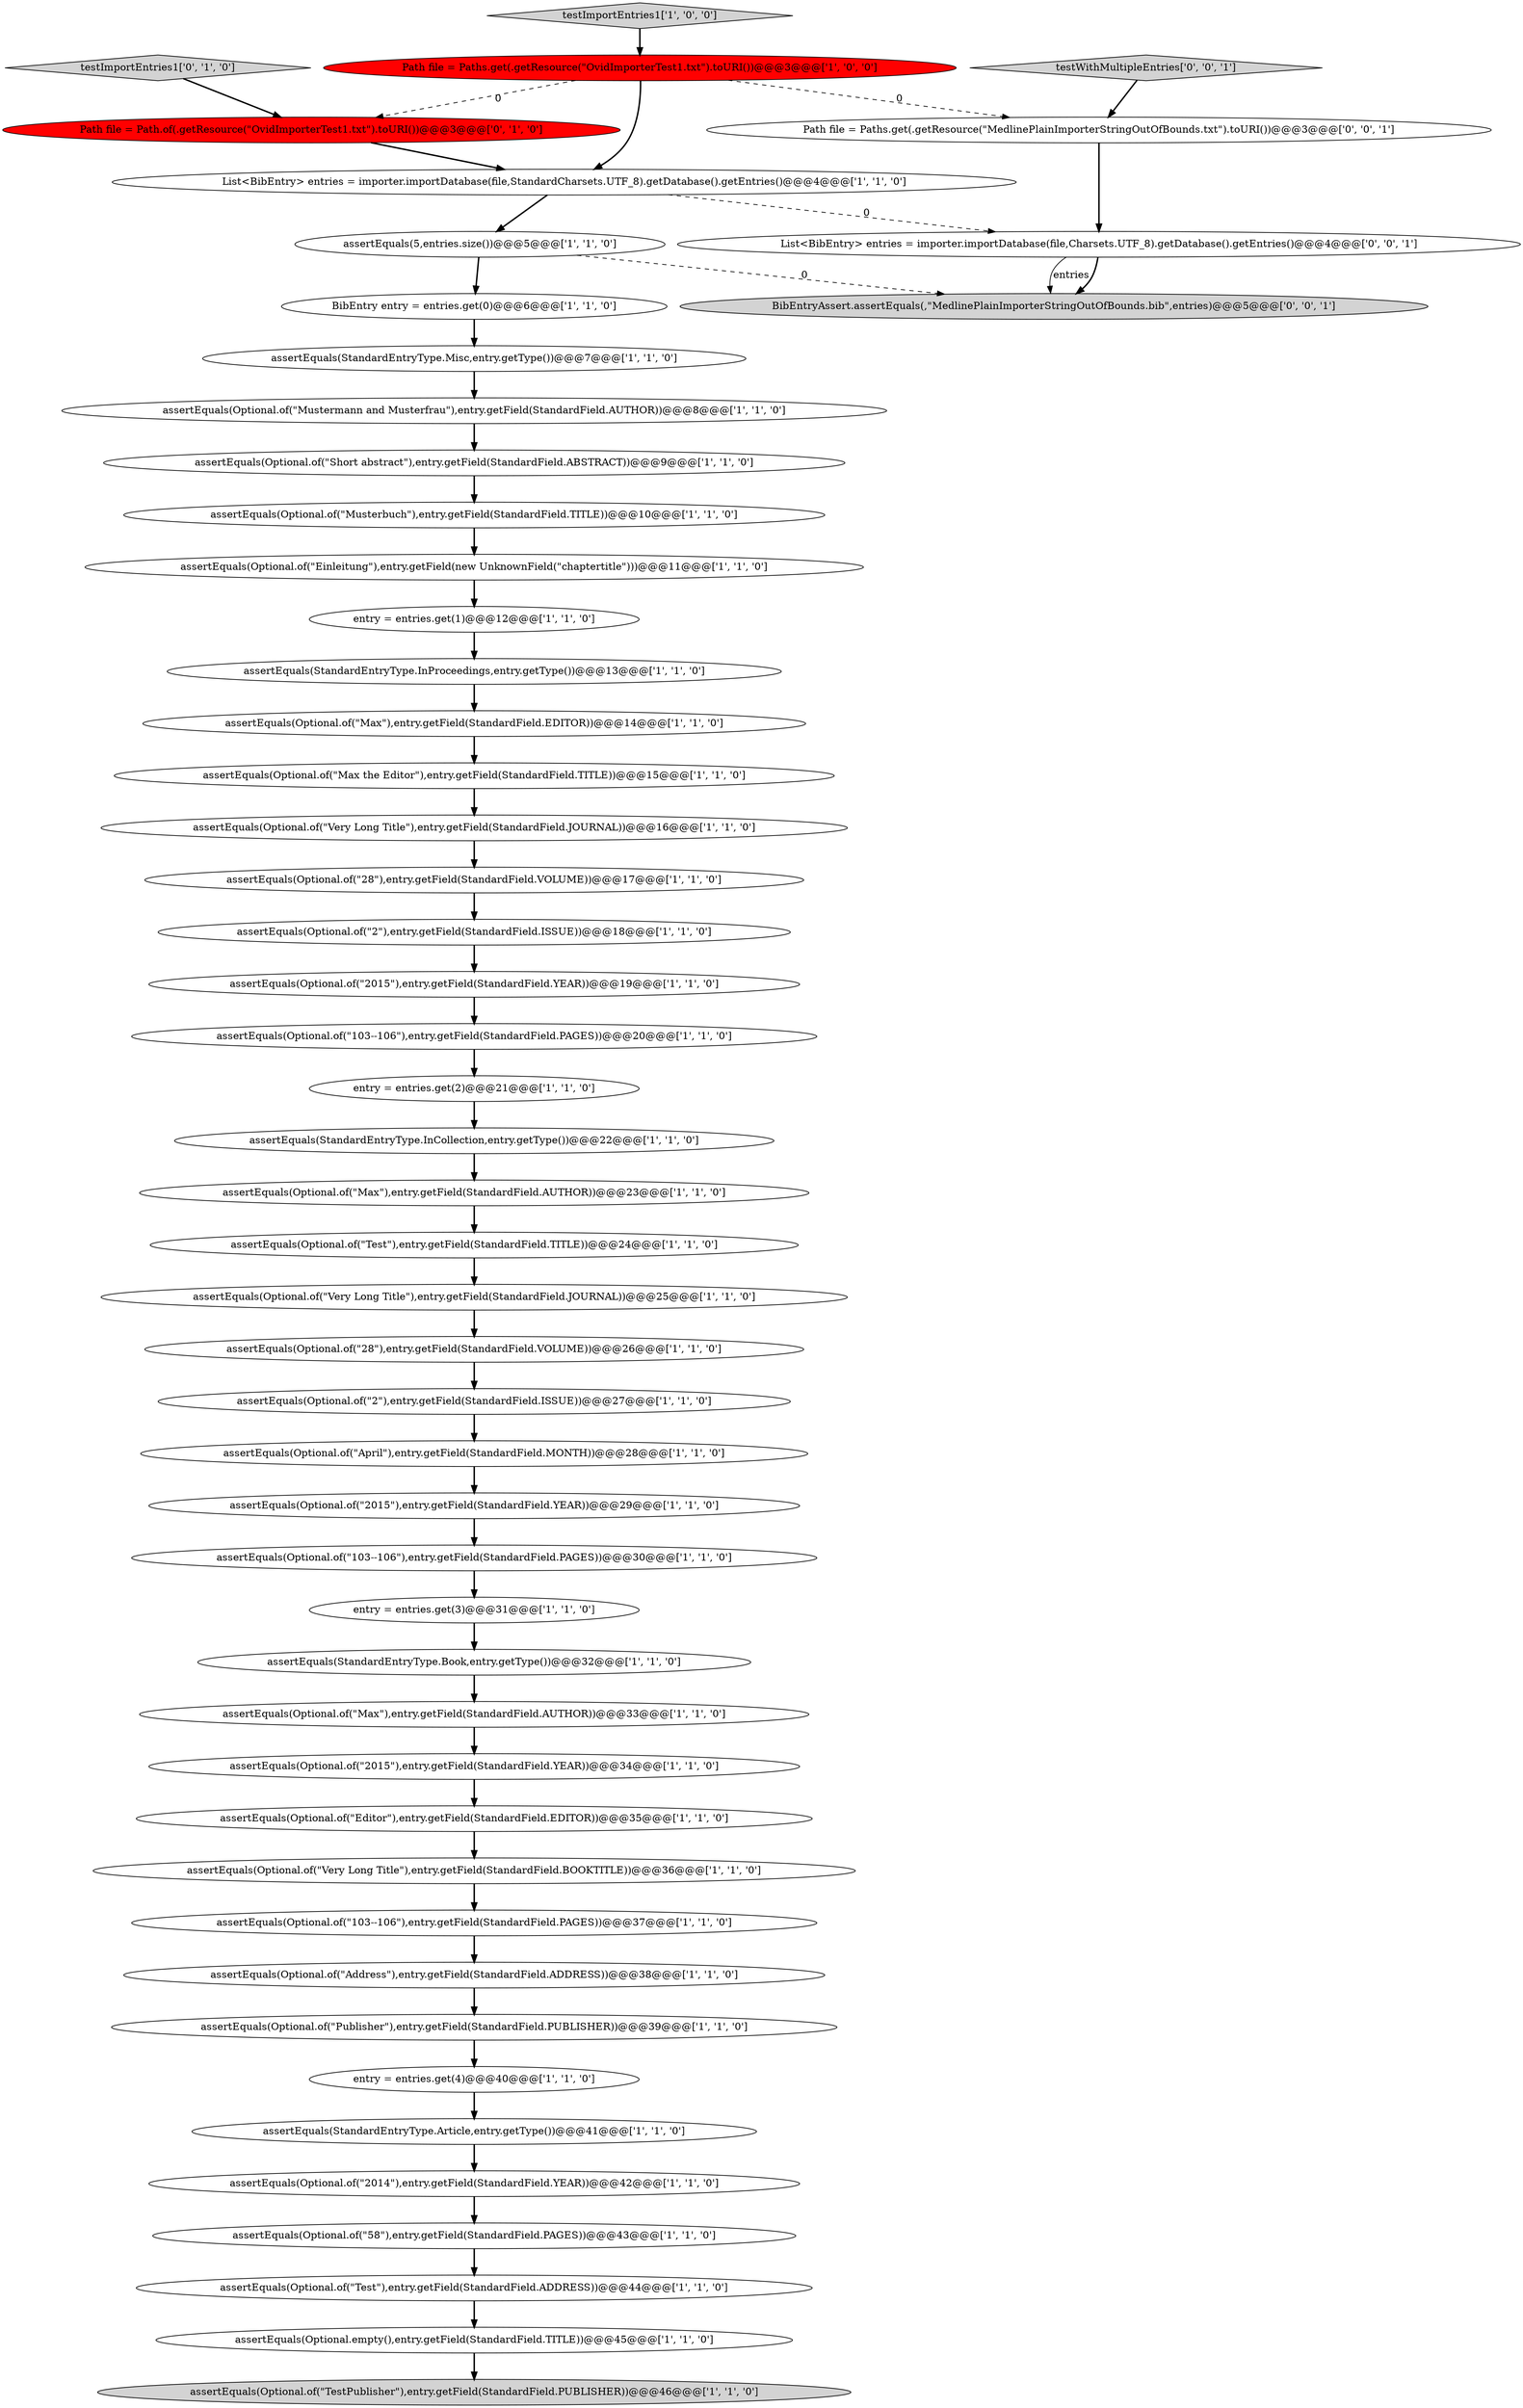 digraph {
7 [style = filled, label = "assertEquals(StandardEntryType.InProceedings,entry.getType())@@@13@@@['1', '1', '0']", fillcolor = white, shape = ellipse image = "AAA0AAABBB1BBB"];
43 [style = filled, label = "List<BibEntry> entries = importer.importDatabase(file,StandardCharsets.UTF_8).getDatabase().getEntries()@@@4@@@['1', '1', '0']", fillcolor = white, shape = ellipse image = "AAA0AAABBB1BBB"];
42 [style = filled, label = "assertEquals(Optional.of(\"Very Long Title\"),entry.getField(StandardField.JOURNAL))@@@25@@@['1', '1', '0']", fillcolor = white, shape = ellipse image = "AAA0AAABBB1BBB"];
12 [style = filled, label = "assertEquals(Optional.of(\"Musterbuch\"),entry.getField(StandardField.TITLE))@@@10@@@['1', '1', '0']", fillcolor = white, shape = ellipse image = "AAA0AAABBB1BBB"];
11 [style = filled, label = "assertEquals(Optional.of(\"2015\"),entry.getField(StandardField.YEAR))@@@34@@@['1', '1', '0']", fillcolor = white, shape = ellipse image = "AAA0AAABBB1BBB"];
29 [style = filled, label = "assertEquals(Optional.of(\"58\"),entry.getField(StandardField.PAGES))@@@43@@@['1', '1', '0']", fillcolor = white, shape = ellipse image = "AAA0AAABBB1BBB"];
37 [style = filled, label = "entry = entries.get(4)@@@40@@@['1', '1', '0']", fillcolor = white, shape = ellipse image = "AAA0AAABBB1BBB"];
17 [style = filled, label = "assertEquals(Optional.of(\"Max\"),entry.getField(StandardField.AUTHOR))@@@23@@@['1', '1', '0']", fillcolor = white, shape = ellipse image = "AAA0AAABBB1BBB"];
50 [style = filled, label = "testWithMultipleEntries['0', '0', '1']", fillcolor = lightgray, shape = diamond image = "AAA0AAABBB3BBB"];
39 [style = filled, label = "assertEquals(Optional.of(\"2\"),entry.getField(StandardField.ISSUE))@@@18@@@['1', '1', '0']", fillcolor = white, shape = ellipse image = "AAA0AAABBB1BBB"];
27 [style = filled, label = "assertEquals(StandardEntryType.Misc,entry.getType())@@@7@@@['1', '1', '0']", fillcolor = white, shape = ellipse image = "AAA0AAABBB1BBB"];
25 [style = filled, label = "assertEquals(Optional.of(\"Very Long Title\"),entry.getField(StandardField.BOOKTITLE))@@@36@@@['1', '1', '0']", fillcolor = white, shape = ellipse image = "AAA0AAABBB1BBB"];
36 [style = filled, label = "assertEquals(Optional.of(\"Publisher\"),entry.getField(StandardField.PUBLISHER))@@@39@@@['1', '1', '0']", fillcolor = white, shape = ellipse image = "AAA0AAABBB1BBB"];
5 [style = filled, label = "assertEquals(Optional.of(\"28\"),entry.getField(StandardField.VOLUME))@@@17@@@['1', '1', '0']", fillcolor = white, shape = ellipse image = "AAA0AAABBB1BBB"];
16 [style = filled, label = "BibEntry entry = entries.get(0)@@@6@@@['1', '1', '0']", fillcolor = white, shape = ellipse image = "AAA0AAABBB1BBB"];
45 [style = filled, label = "testImportEntries1['0', '1', '0']", fillcolor = lightgray, shape = diamond image = "AAA0AAABBB2BBB"];
20 [style = filled, label = "assertEquals(Optional.of(\"Max\"),entry.getField(StandardField.EDITOR))@@@14@@@['1', '1', '0']", fillcolor = white, shape = ellipse image = "AAA0AAABBB1BBB"];
41 [style = filled, label = "assertEquals(Optional.of(\"103--106\"),entry.getField(StandardField.PAGES))@@@37@@@['1', '1', '0']", fillcolor = white, shape = ellipse image = "AAA0AAABBB1BBB"];
44 [style = filled, label = "assertEquals(Optional.of(\"28\"),entry.getField(StandardField.VOLUME))@@@26@@@['1', '1', '0']", fillcolor = white, shape = ellipse image = "AAA0AAABBB1BBB"];
47 [style = filled, label = "List<BibEntry> entries = importer.importDatabase(file,Charsets.UTF_8).getDatabase().getEntries()@@@4@@@['0', '0', '1']", fillcolor = white, shape = ellipse image = "AAA0AAABBB3BBB"];
28 [style = filled, label = "assertEquals(Optional.of(\"April\"),entry.getField(StandardField.MONTH))@@@28@@@['1', '1', '0']", fillcolor = white, shape = ellipse image = "AAA0AAABBB1BBB"];
46 [style = filled, label = "Path file = Path.of(.getResource(\"OvidImporterTest1.txt\").toURI())@@@3@@@['0', '1', '0']", fillcolor = red, shape = ellipse image = "AAA1AAABBB2BBB"];
8 [style = filled, label = "assertEquals(Optional.of(\"Test\"),entry.getField(StandardField.TITLE))@@@24@@@['1', '1', '0']", fillcolor = white, shape = ellipse image = "AAA0AAABBB1BBB"];
40 [style = filled, label = "assertEquals(Optional.of(\"Editor\"),entry.getField(StandardField.EDITOR))@@@35@@@['1', '1', '0']", fillcolor = white, shape = ellipse image = "AAA0AAABBB1BBB"];
34 [style = filled, label = "assertEquals(StandardEntryType.Article,entry.getType())@@@41@@@['1', '1', '0']", fillcolor = white, shape = ellipse image = "AAA0AAABBB1BBB"];
21 [style = filled, label = "assertEquals(Optional.of(\"103--106\"),entry.getField(StandardField.PAGES))@@@20@@@['1', '1', '0']", fillcolor = white, shape = ellipse image = "AAA0AAABBB1BBB"];
1 [style = filled, label = "assertEquals(Optional.of(\"Short abstract\"),entry.getField(StandardField.ABSTRACT))@@@9@@@['1', '1', '0']", fillcolor = white, shape = ellipse image = "AAA0AAABBB1BBB"];
18 [style = filled, label = "assertEquals(Optional.of(\"103--106\"),entry.getField(StandardField.PAGES))@@@30@@@['1', '1', '0']", fillcolor = white, shape = ellipse image = "AAA0AAABBB1BBB"];
32 [style = filled, label = "assertEquals(Optional.of(\"2015\"),entry.getField(StandardField.YEAR))@@@29@@@['1', '1', '0']", fillcolor = white, shape = ellipse image = "AAA0AAABBB1BBB"];
31 [style = filled, label = "assertEquals(Optional.of(\"2\"),entry.getField(StandardField.ISSUE))@@@27@@@['1', '1', '0']", fillcolor = white, shape = ellipse image = "AAA0AAABBB1BBB"];
35 [style = filled, label = "assertEquals(Optional.of(\"Einleitung\"),entry.getField(new UnknownField(\"chaptertitle\")))@@@11@@@['1', '1', '0']", fillcolor = white, shape = ellipse image = "AAA0AAABBB1BBB"];
2 [style = filled, label = "assertEquals(Optional.of(\"2014\"),entry.getField(StandardField.YEAR))@@@42@@@['1', '1', '0']", fillcolor = white, shape = ellipse image = "AAA0AAABBB1BBB"];
9 [style = filled, label = "entry = entries.get(3)@@@31@@@['1', '1', '0']", fillcolor = white, shape = ellipse image = "AAA0AAABBB1BBB"];
38 [style = filled, label = "assertEquals(StandardEntryType.Book,entry.getType())@@@32@@@['1', '1', '0']", fillcolor = white, shape = ellipse image = "AAA0AAABBB1BBB"];
13 [style = filled, label = "assertEquals(Optional.of(\"Max\"),entry.getField(StandardField.AUTHOR))@@@33@@@['1', '1', '0']", fillcolor = white, shape = ellipse image = "AAA0AAABBB1BBB"];
15 [style = filled, label = "testImportEntries1['1', '0', '0']", fillcolor = lightgray, shape = diamond image = "AAA0AAABBB1BBB"];
22 [style = filled, label = "assertEquals(Optional.empty(),entry.getField(StandardField.TITLE))@@@45@@@['1', '1', '0']", fillcolor = white, shape = ellipse image = "AAA0AAABBB1BBB"];
48 [style = filled, label = "Path file = Paths.get(.getResource(\"MedlinePlainImporterStringOutOfBounds.txt\").toURI())@@@3@@@['0', '0', '1']", fillcolor = white, shape = ellipse image = "AAA0AAABBB3BBB"];
23 [style = filled, label = "entry = entries.get(2)@@@21@@@['1', '1', '0']", fillcolor = white, shape = ellipse image = "AAA0AAABBB1BBB"];
3 [style = filled, label = "assertEquals(Optional.of(\"Address\"),entry.getField(StandardField.ADDRESS))@@@38@@@['1', '1', '0']", fillcolor = white, shape = ellipse image = "AAA0AAABBB1BBB"];
49 [style = filled, label = "BibEntryAssert.assertEquals(,\"MedlinePlainImporterStringOutOfBounds.bib\",entries)@@@5@@@['0', '0', '1']", fillcolor = lightgray, shape = ellipse image = "AAA0AAABBB3BBB"];
33 [style = filled, label = "assertEquals(Optional.of(\"2015\"),entry.getField(StandardField.YEAR))@@@19@@@['1', '1', '0']", fillcolor = white, shape = ellipse image = "AAA0AAABBB1BBB"];
6 [style = filled, label = "entry = entries.get(1)@@@12@@@['1', '1', '0']", fillcolor = white, shape = ellipse image = "AAA0AAABBB1BBB"];
26 [style = filled, label = "Path file = Paths.get(.getResource(\"OvidImporterTest1.txt\").toURI())@@@3@@@['1', '0', '0']", fillcolor = red, shape = ellipse image = "AAA1AAABBB1BBB"];
10 [style = filled, label = "assertEquals(Optional.of(\"TestPublisher\"),entry.getField(StandardField.PUBLISHER))@@@46@@@['1', '1', '0']", fillcolor = lightgray, shape = ellipse image = "AAA0AAABBB1BBB"];
14 [style = filled, label = "assertEquals(Optional.of(\"Max the Editor\"),entry.getField(StandardField.TITLE))@@@15@@@['1', '1', '0']", fillcolor = white, shape = ellipse image = "AAA0AAABBB1BBB"];
0 [style = filled, label = "assertEquals(Optional.of(\"Mustermann and Musterfrau\"),entry.getField(StandardField.AUTHOR))@@@8@@@['1', '1', '0']", fillcolor = white, shape = ellipse image = "AAA0AAABBB1BBB"];
24 [style = filled, label = "assertEquals(StandardEntryType.InCollection,entry.getType())@@@22@@@['1', '1', '0']", fillcolor = white, shape = ellipse image = "AAA0AAABBB1BBB"];
30 [style = filled, label = "assertEquals(5,entries.size())@@@5@@@['1', '1', '0']", fillcolor = white, shape = ellipse image = "AAA0AAABBB1BBB"];
4 [style = filled, label = "assertEquals(Optional.of(\"Test\"),entry.getField(StandardField.ADDRESS))@@@44@@@['1', '1', '0']", fillcolor = white, shape = ellipse image = "AAA0AAABBB1BBB"];
19 [style = filled, label = "assertEquals(Optional.of(\"Very Long Title\"),entry.getField(StandardField.JOURNAL))@@@16@@@['1', '1', '0']", fillcolor = white, shape = ellipse image = "AAA0AAABBB1BBB"];
17->8 [style = bold, label=""];
47->49 [style = solid, label="entries"];
29->4 [style = bold, label=""];
16->27 [style = bold, label=""];
27->0 [style = bold, label=""];
35->6 [style = bold, label=""];
5->39 [style = bold, label=""];
25->41 [style = bold, label=""];
41->3 [style = bold, label=""];
40->25 [style = bold, label=""];
26->43 [style = bold, label=""];
14->19 [style = bold, label=""];
20->14 [style = bold, label=""];
12->35 [style = bold, label=""];
7->20 [style = bold, label=""];
50->48 [style = bold, label=""];
11->40 [style = bold, label=""];
13->11 [style = bold, label=""];
43->30 [style = bold, label=""];
39->33 [style = bold, label=""];
28->32 [style = bold, label=""];
15->26 [style = bold, label=""];
47->49 [style = bold, label=""];
19->5 [style = bold, label=""];
23->24 [style = bold, label=""];
3->36 [style = bold, label=""];
8->42 [style = bold, label=""];
42->44 [style = bold, label=""];
34->2 [style = bold, label=""];
43->47 [style = dashed, label="0"];
30->49 [style = dashed, label="0"];
48->47 [style = bold, label=""];
0->1 [style = bold, label=""];
37->34 [style = bold, label=""];
24->17 [style = bold, label=""];
18->9 [style = bold, label=""];
1->12 [style = bold, label=""];
22->10 [style = bold, label=""];
26->46 [style = dashed, label="0"];
36->37 [style = bold, label=""];
31->28 [style = bold, label=""];
32->18 [style = bold, label=""];
45->46 [style = bold, label=""];
6->7 [style = bold, label=""];
33->21 [style = bold, label=""];
30->16 [style = bold, label=""];
9->38 [style = bold, label=""];
38->13 [style = bold, label=""];
2->29 [style = bold, label=""];
4->22 [style = bold, label=""];
44->31 [style = bold, label=""];
26->48 [style = dashed, label="0"];
21->23 [style = bold, label=""];
46->43 [style = bold, label=""];
}
